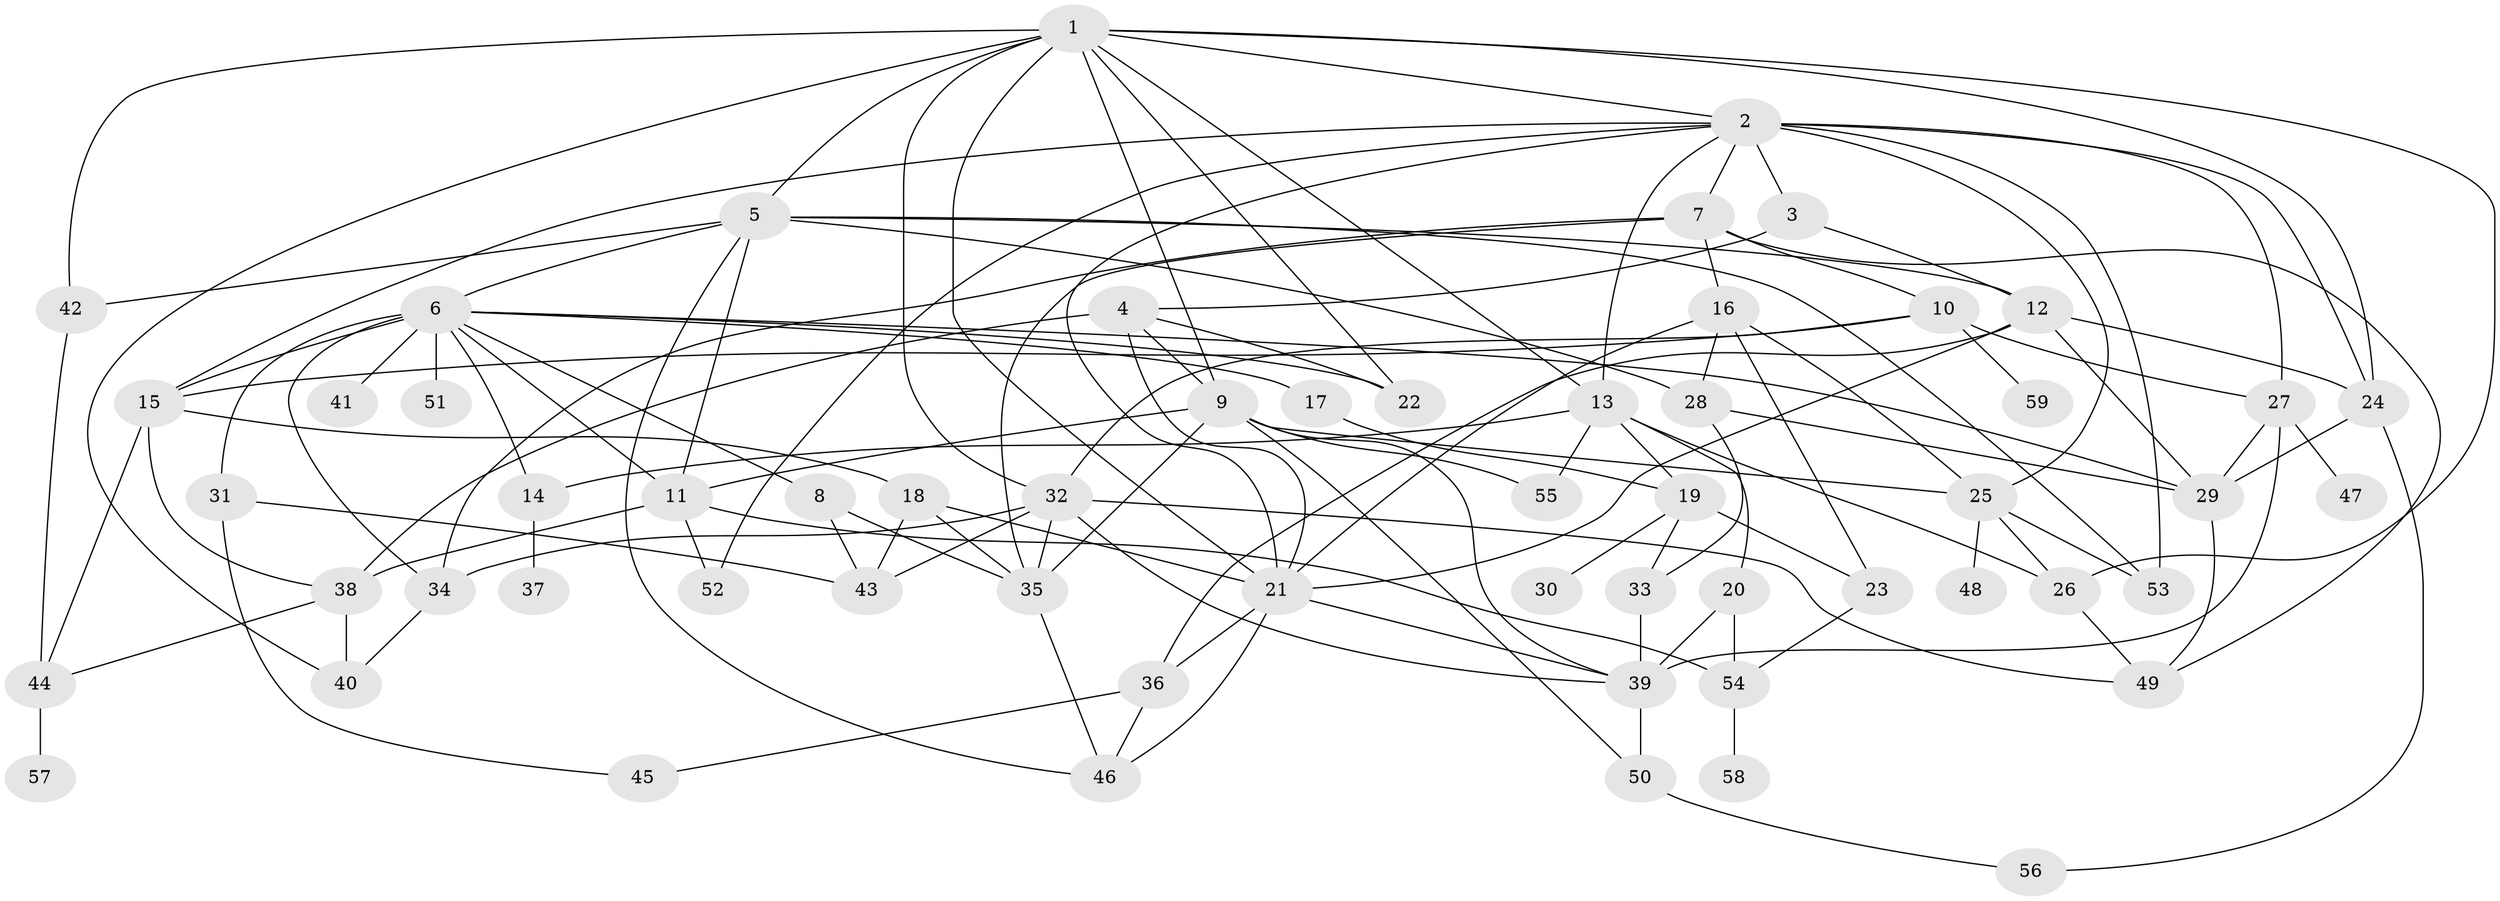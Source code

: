 // original degree distribution, {6: 0.04861111111111111, 3: 0.2638888888888889, 5: 0.10416666666666667, 8: 0.006944444444444444, 4: 0.1388888888888889, 2: 0.2916666666666667, 7: 0.006944444444444444, 1: 0.1388888888888889}
// Generated by graph-tools (version 1.1) at 2025/49/03/04/25 22:49:00]
// undirected, 59 vertices, 126 edges
graph export_dot {
  node [color=gray90,style=filled];
  1;
  2;
  3;
  4;
  5;
  6;
  7;
  8;
  9;
  10;
  11;
  12;
  13;
  14;
  15;
  16;
  17;
  18;
  19;
  20;
  21;
  22;
  23;
  24;
  25;
  26;
  27;
  28;
  29;
  30;
  31;
  32;
  33;
  34;
  35;
  36;
  37;
  38;
  39;
  40;
  41;
  42;
  43;
  44;
  45;
  46;
  47;
  48;
  49;
  50;
  51;
  52;
  53;
  54;
  55;
  56;
  57;
  58;
  59;
  1 -- 2 [weight=1.0];
  1 -- 5 [weight=1.0];
  1 -- 9 [weight=1.0];
  1 -- 13 [weight=1.0];
  1 -- 21 [weight=1.0];
  1 -- 22 [weight=1.0];
  1 -- 24 [weight=1.0];
  1 -- 26 [weight=1.0];
  1 -- 32 [weight=1.0];
  1 -- 40 [weight=1.0];
  1 -- 42 [weight=2.0];
  2 -- 3 [weight=3.0];
  2 -- 7 [weight=2.0];
  2 -- 13 [weight=1.0];
  2 -- 15 [weight=1.0];
  2 -- 21 [weight=1.0];
  2 -- 24 [weight=1.0];
  2 -- 25 [weight=1.0];
  2 -- 27 [weight=1.0];
  2 -- 52 [weight=1.0];
  2 -- 53 [weight=1.0];
  3 -- 4 [weight=1.0];
  3 -- 12 [weight=1.0];
  4 -- 9 [weight=1.0];
  4 -- 21 [weight=1.0];
  4 -- 22 [weight=1.0];
  4 -- 38 [weight=1.0];
  5 -- 6 [weight=1.0];
  5 -- 11 [weight=1.0];
  5 -- 12 [weight=1.0];
  5 -- 28 [weight=1.0];
  5 -- 42 [weight=2.0];
  5 -- 46 [weight=1.0];
  5 -- 53 [weight=1.0];
  6 -- 8 [weight=1.0];
  6 -- 11 [weight=1.0];
  6 -- 14 [weight=1.0];
  6 -- 15 [weight=1.0];
  6 -- 17 [weight=1.0];
  6 -- 22 [weight=1.0];
  6 -- 29 [weight=1.0];
  6 -- 31 [weight=1.0];
  6 -- 34 [weight=1.0];
  6 -- 41 [weight=1.0];
  6 -- 51 [weight=1.0];
  7 -- 10 [weight=1.0];
  7 -- 16 [weight=1.0];
  7 -- 34 [weight=1.0];
  7 -- 35 [weight=1.0];
  7 -- 49 [weight=1.0];
  8 -- 35 [weight=1.0];
  8 -- 43 [weight=1.0];
  9 -- 11 [weight=1.0];
  9 -- 25 [weight=1.0];
  9 -- 35 [weight=1.0];
  9 -- 39 [weight=1.0];
  9 -- 50 [weight=1.0];
  9 -- 55 [weight=1.0];
  10 -- 15 [weight=1.0];
  10 -- 27 [weight=2.0];
  10 -- 32 [weight=1.0];
  10 -- 59 [weight=1.0];
  11 -- 38 [weight=3.0];
  11 -- 52 [weight=1.0];
  11 -- 54 [weight=1.0];
  12 -- 21 [weight=1.0];
  12 -- 24 [weight=1.0];
  12 -- 29 [weight=1.0];
  12 -- 36 [weight=1.0];
  13 -- 14 [weight=1.0];
  13 -- 19 [weight=1.0];
  13 -- 20 [weight=1.0];
  13 -- 26 [weight=1.0];
  13 -- 55 [weight=1.0];
  14 -- 37 [weight=1.0];
  15 -- 18 [weight=1.0];
  15 -- 38 [weight=2.0];
  15 -- 44 [weight=1.0];
  16 -- 21 [weight=1.0];
  16 -- 23 [weight=1.0];
  16 -- 25 [weight=1.0];
  16 -- 28 [weight=1.0];
  17 -- 19 [weight=1.0];
  18 -- 21 [weight=1.0];
  18 -- 35 [weight=1.0];
  18 -- 43 [weight=1.0];
  19 -- 23 [weight=1.0];
  19 -- 30 [weight=1.0];
  19 -- 33 [weight=1.0];
  20 -- 39 [weight=1.0];
  20 -- 54 [weight=1.0];
  21 -- 36 [weight=1.0];
  21 -- 39 [weight=1.0];
  21 -- 46 [weight=1.0];
  23 -- 54 [weight=1.0];
  24 -- 29 [weight=1.0];
  24 -- 56 [weight=1.0];
  25 -- 26 [weight=1.0];
  25 -- 48 [weight=1.0];
  25 -- 53 [weight=1.0];
  26 -- 49 [weight=1.0];
  27 -- 29 [weight=1.0];
  27 -- 39 [weight=2.0];
  27 -- 47 [weight=1.0];
  28 -- 29 [weight=1.0];
  28 -- 33 [weight=1.0];
  29 -- 49 [weight=1.0];
  31 -- 43 [weight=1.0];
  31 -- 45 [weight=1.0];
  32 -- 34 [weight=1.0];
  32 -- 35 [weight=1.0];
  32 -- 39 [weight=1.0];
  32 -- 43 [weight=1.0];
  32 -- 49 [weight=1.0];
  33 -- 39 [weight=1.0];
  34 -- 40 [weight=1.0];
  35 -- 46 [weight=1.0];
  36 -- 45 [weight=1.0];
  36 -- 46 [weight=1.0];
  38 -- 40 [weight=1.0];
  38 -- 44 [weight=1.0];
  39 -- 50 [weight=1.0];
  42 -- 44 [weight=1.0];
  44 -- 57 [weight=1.0];
  50 -- 56 [weight=1.0];
  54 -- 58 [weight=2.0];
}
